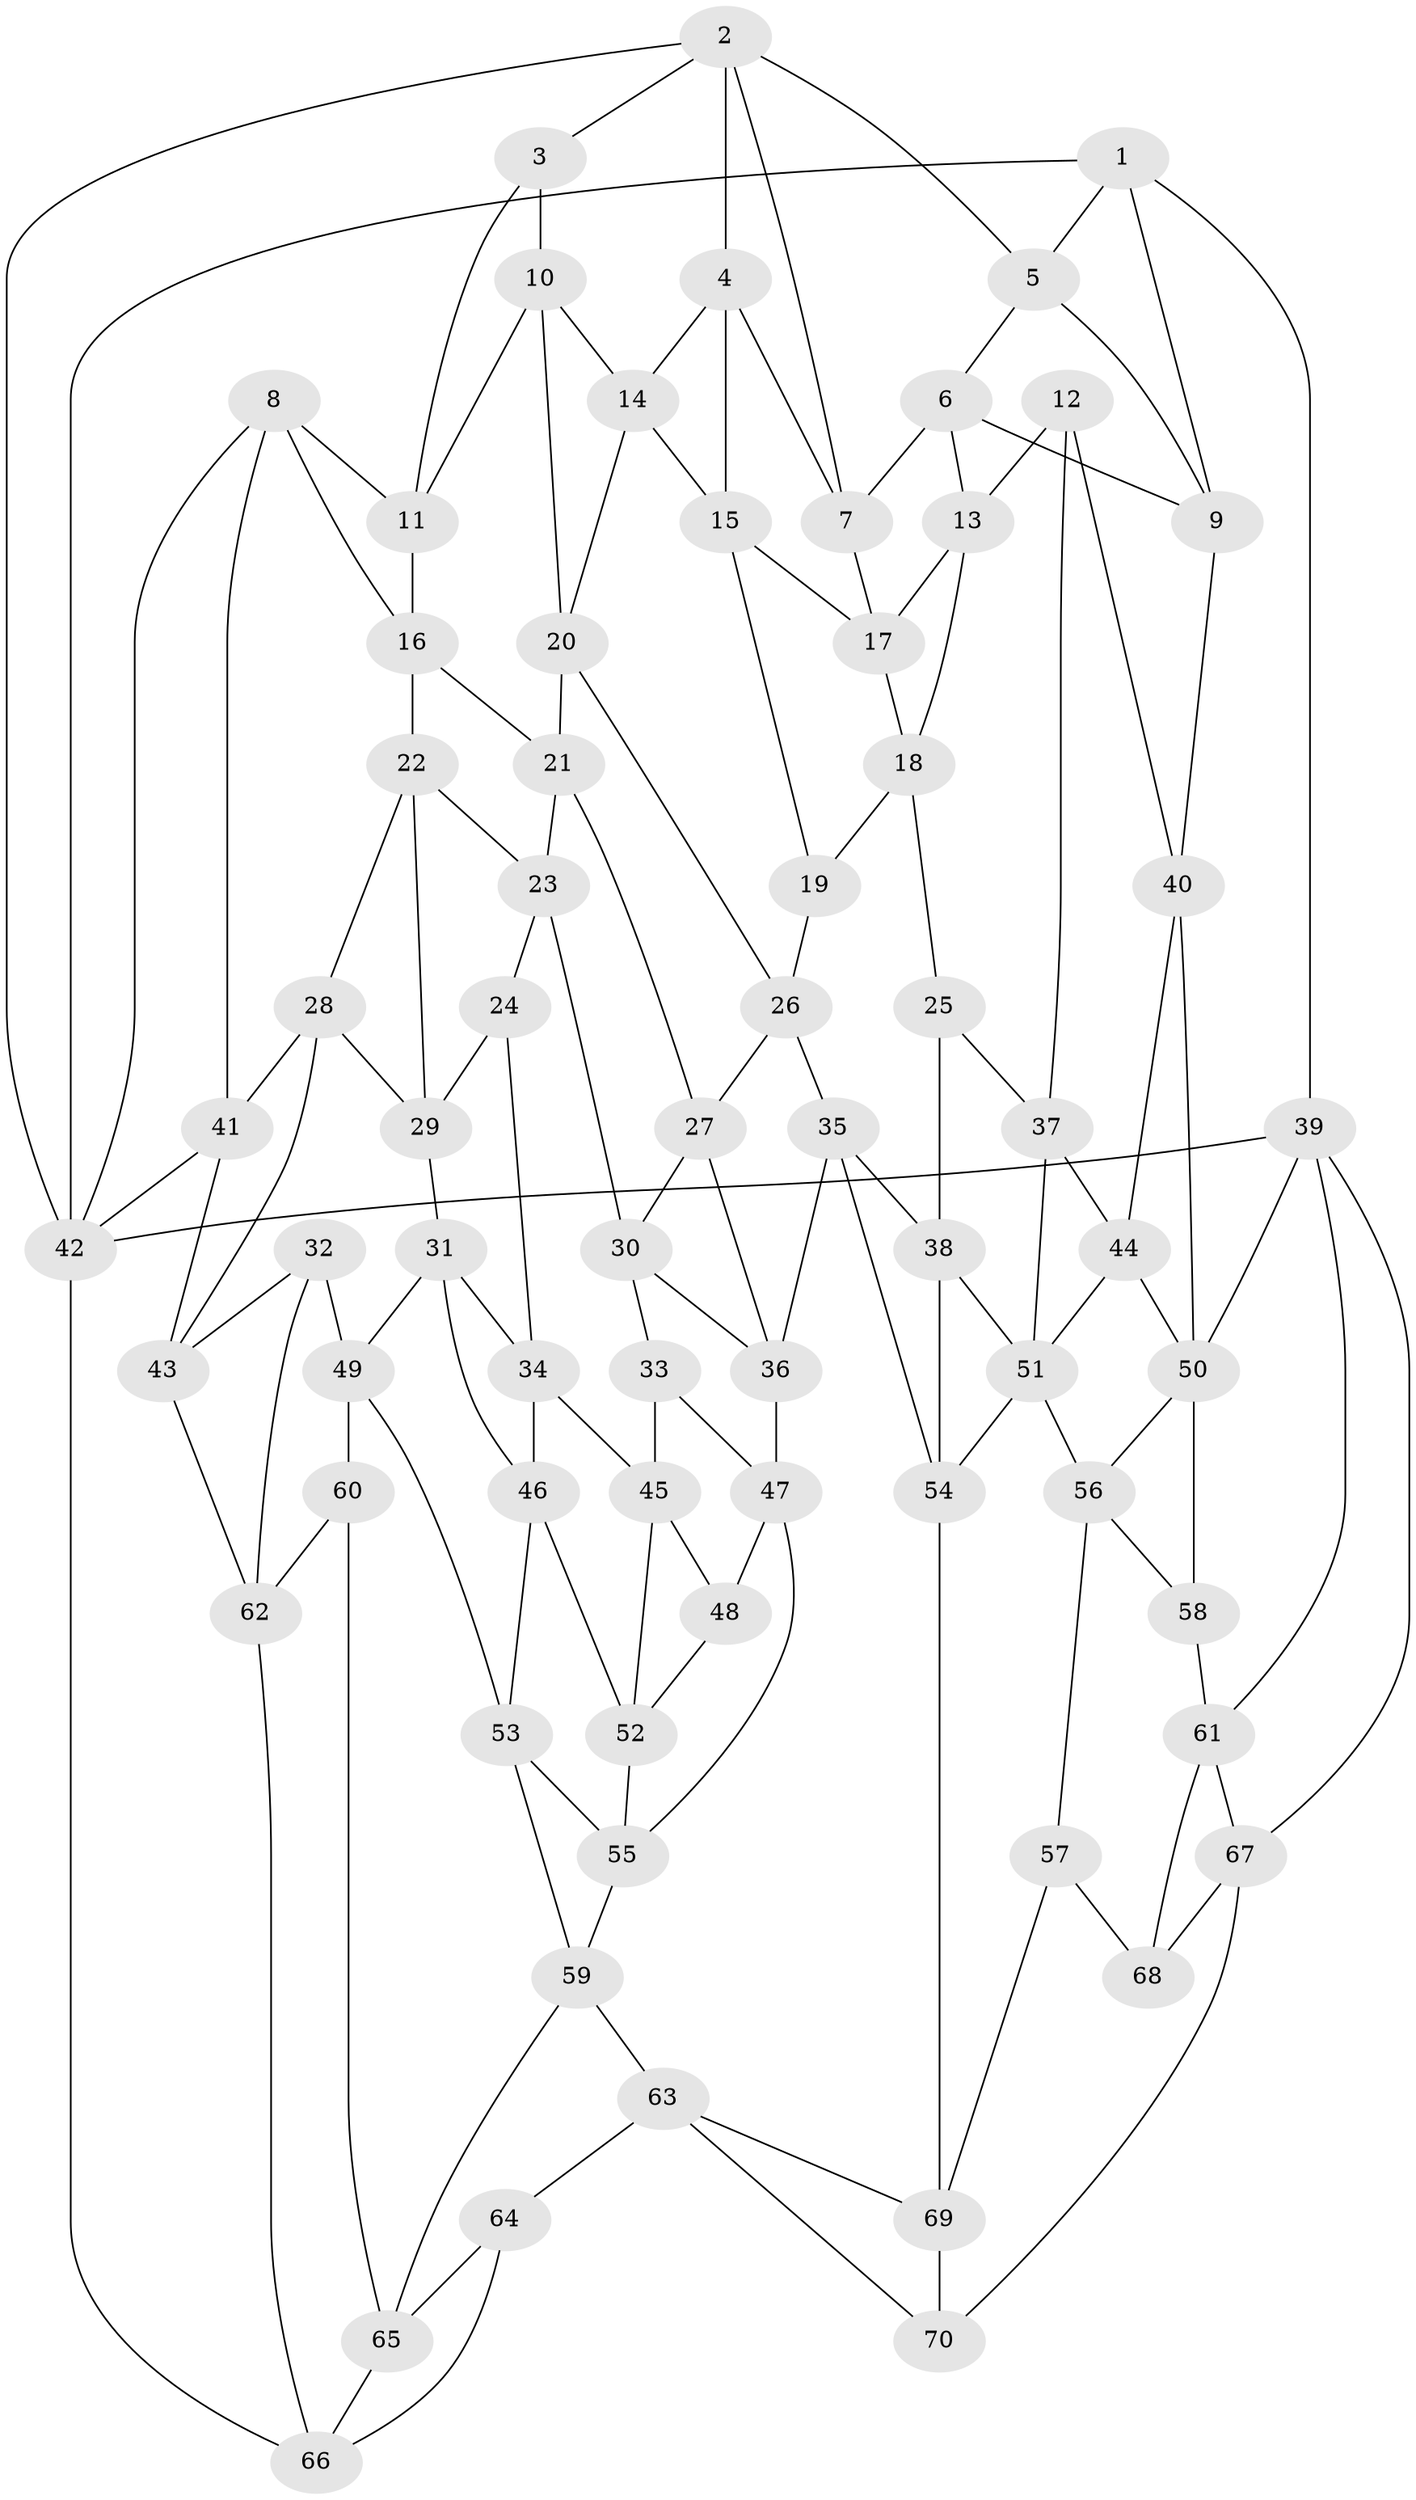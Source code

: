 // original degree distribution, {3: 0.014285714285714285, 6: 0.21428571428571427, 5: 0.5428571428571428, 4: 0.22857142857142856}
// Generated by graph-tools (version 1.1) at 2025/51/03/09/25 03:51:01]
// undirected, 70 vertices, 136 edges
graph export_dot {
graph [start="1"]
  node [color=gray90,style=filled];
  1;
  2;
  3;
  4;
  5;
  6;
  7;
  8;
  9;
  10;
  11;
  12;
  13;
  14;
  15;
  16;
  17;
  18;
  19;
  20;
  21;
  22;
  23;
  24;
  25;
  26;
  27;
  28;
  29;
  30;
  31;
  32;
  33;
  34;
  35;
  36;
  37;
  38;
  39;
  40;
  41;
  42;
  43;
  44;
  45;
  46;
  47;
  48;
  49;
  50;
  51;
  52;
  53;
  54;
  55;
  56;
  57;
  58;
  59;
  60;
  61;
  62;
  63;
  64;
  65;
  66;
  67;
  68;
  69;
  70;
  1 -- 5 [weight=1.0];
  1 -- 9 [weight=1.0];
  1 -- 39 [weight=1.0];
  1 -- 42 [weight=1.0];
  2 -- 3 [weight=1.0];
  2 -- 4 [weight=1.0];
  2 -- 5 [weight=1.0];
  2 -- 7 [weight=1.0];
  2 -- 42 [weight=1.0];
  3 -- 10 [weight=1.0];
  3 -- 11 [weight=1.0];
  4 -- 7 [weight=1.0];
  4 -- 14 [weight=1.0];
  4 -- 15 [weight=1.0];
  5 -- 6 [weight=1.0];
  5 -- 9 [weight=1.0];
  6 -- 7 [weight=1.0];
  6 -- 9 [weight=1.0];
  6 -- 13 [weight=1.0];
  7 -- 17 [weight=1.0];
  8 -- 11 [weight=1.0];
  8 -- 16 [weight=1.0];
  8 -- 41 [weight=1.0];
  8 -- 42 [weight=1.0];
  9 -- 40 [weight=1.0];
  10 -- 11 [weight=1.0];
  10 -- 14 [weight=1.0];
  10 -- 20 [weight=1.0];
  11 -- 16 [weight=1.0];
  12 -- 13 [weight=1.0];
  12 -- 37 [weight=1.0];
  12 -- 40 [weight=1.0];
  13 -- 17 [weight=1.0];
  13 -- 18 [weight=1.0];
  14 -- 15 [weight=1.0];
  14 -- 20 [weight=1.0];
  15 -- 17 [weight=1.0];
  15 -- 19 [weight=1.0];
  16 -- 21 [weight=1.0];
  16 -- 22 [weight=1.0];
  17 -- 18 [weight=1.0];
  18 -- 19 [weight=1.0];
  18 -- 25 [weight=1.0];
  19 -- 26 [weight=1.0];
  20 -- 21 [weight=1.0];
  20 -- 26 [weight=1.0];
  21 -- 23 [weight=1.0];
  21 -- 27 [weight=1.0];
  22 -- 23 [weight=1.0];
  22 -- 28 [weight=1.0];
  22 -- 29 [weight=1.0];
  23 -- 24 [weight=1.0];
  23 -- 30 [weight=1.0];
  24 -- 29 [weight=1.0];
  24 -- 34 [weight=1.0];
  25 -- 37 [weight=1.0];
  25 -- 38 [weight=1.0];
  26 -- 27 [weight=1.0];
  26 -- 35 [weight=1.0];
  27 -- 30 [weight=1.0];
  27 -- 36 [weight=1.0];
  28 -- 29 [weight=1.0];
  28 -- 41 [weight=1.0];
  28 -- 43 [weight=1.0];
  29 -- 31 [weight=1.0];
  30 -- 33 [weight=1.0];
  30 -- 36 [weight=1.0];
  31 -- 34 [weight=1.0];
  31 -- 46 [weight=1.0];
  31 -- 49 [weight=1.0];
  32 -- 43 [weight=1.0];
  32 -- 49 [weight=1.0];
  32 -- 62 [weight=1.0];
  33 -- 45 [weight=1.0];
  33 -- 47 [weight=1.0];
  34 -- 45 [weight=1.0];
  34 -- 46 [weight=1.0];
  35 -- 36 [weight=1.0];
  35 -- 38 [weight=1.0];
  35 -- 54 [weight=1.0];
  36 -- 47 [weight=1.0];
  37 -- 44 [weight=1.0];
  37 -- 51 [weight=1.0];
  38 -- 51 [weight=1.0];
  38 -- 54 [weight=1.0];
  39 -- 42 [weight=1.0];
  39 -- 50 [weight=1.0];
  39 -- 61 [weight=1.0];
  39 -- 67 [weight=1.0];
  40 -- 44 [weight=1.0];
  40 -- 50 [weight=1.0];
  41 -- 42 [weight=1.0];
  41 -- 43 [weight=1.0];
  42 -- 66 [weight=1.0];
  43 -- 62 [weight=1.0];
  44 -- 50 [weight=1.0];
  44 -- 51 [weight=1.0];
  45 -- 48 [weight=1.0];
  45 -- 52 [weight=1.0];
  46 -- 52 [weight=1.0];
  46 -- 53 [weight=1.0];
  47 -- 48 [weight=1.0];
  47 -- 55 [weight=1.0];
  48 -- 52 [weight=1.0];
  49 -- 53 [weight=1.0];
  49 -- 60 [weight=1.0];
  50 -- 56 [weight=1.0];
  50 -- 58 [weight=2.0];
  51 -- 54 [weight=1.0];
  51 -- 56 [weight=1.0];
  52 -- 55 [weight=1.0];
  53 -- 55 [weight=1.0];
  53 -- 59 [weight=1.0];
  54 -- 69 [weight=1.0];
  55 -- 59 [weight=1.0];
  56 -- 57 [weight=1.0];
  56 -- 58 [weight=1.0];
  57 -- 68 [weight=1.0];
  57 -- 69 [weight=1.0];
  58 -- 61 [weight=1.0];
  59 -- 63 [weight=1.0];
  59 -- 65 [weight=1.0];
  60 -- 62 [weight=1.0];
  60 -- 65 [weight=1.0];
  61 -- 67 [weight=1.0];
  61 -- 68 [weight=1.0];
  62 -- 66 [weight=1.0];
  63 -- 64 [weight=1.0];
  63 -- 69 [weight=1.0];
  63 -- 70 [weight=1.0];
  64 -- 65 [weight=1.0];
  64 -- 66 [weight=1.0];
  65 -- 66 [weight=1.0];
  67 -- 68 [weight=1.0];
  67 -- 70 [weight=1.0];
  69 -- 70 [weight=1.0];
}

